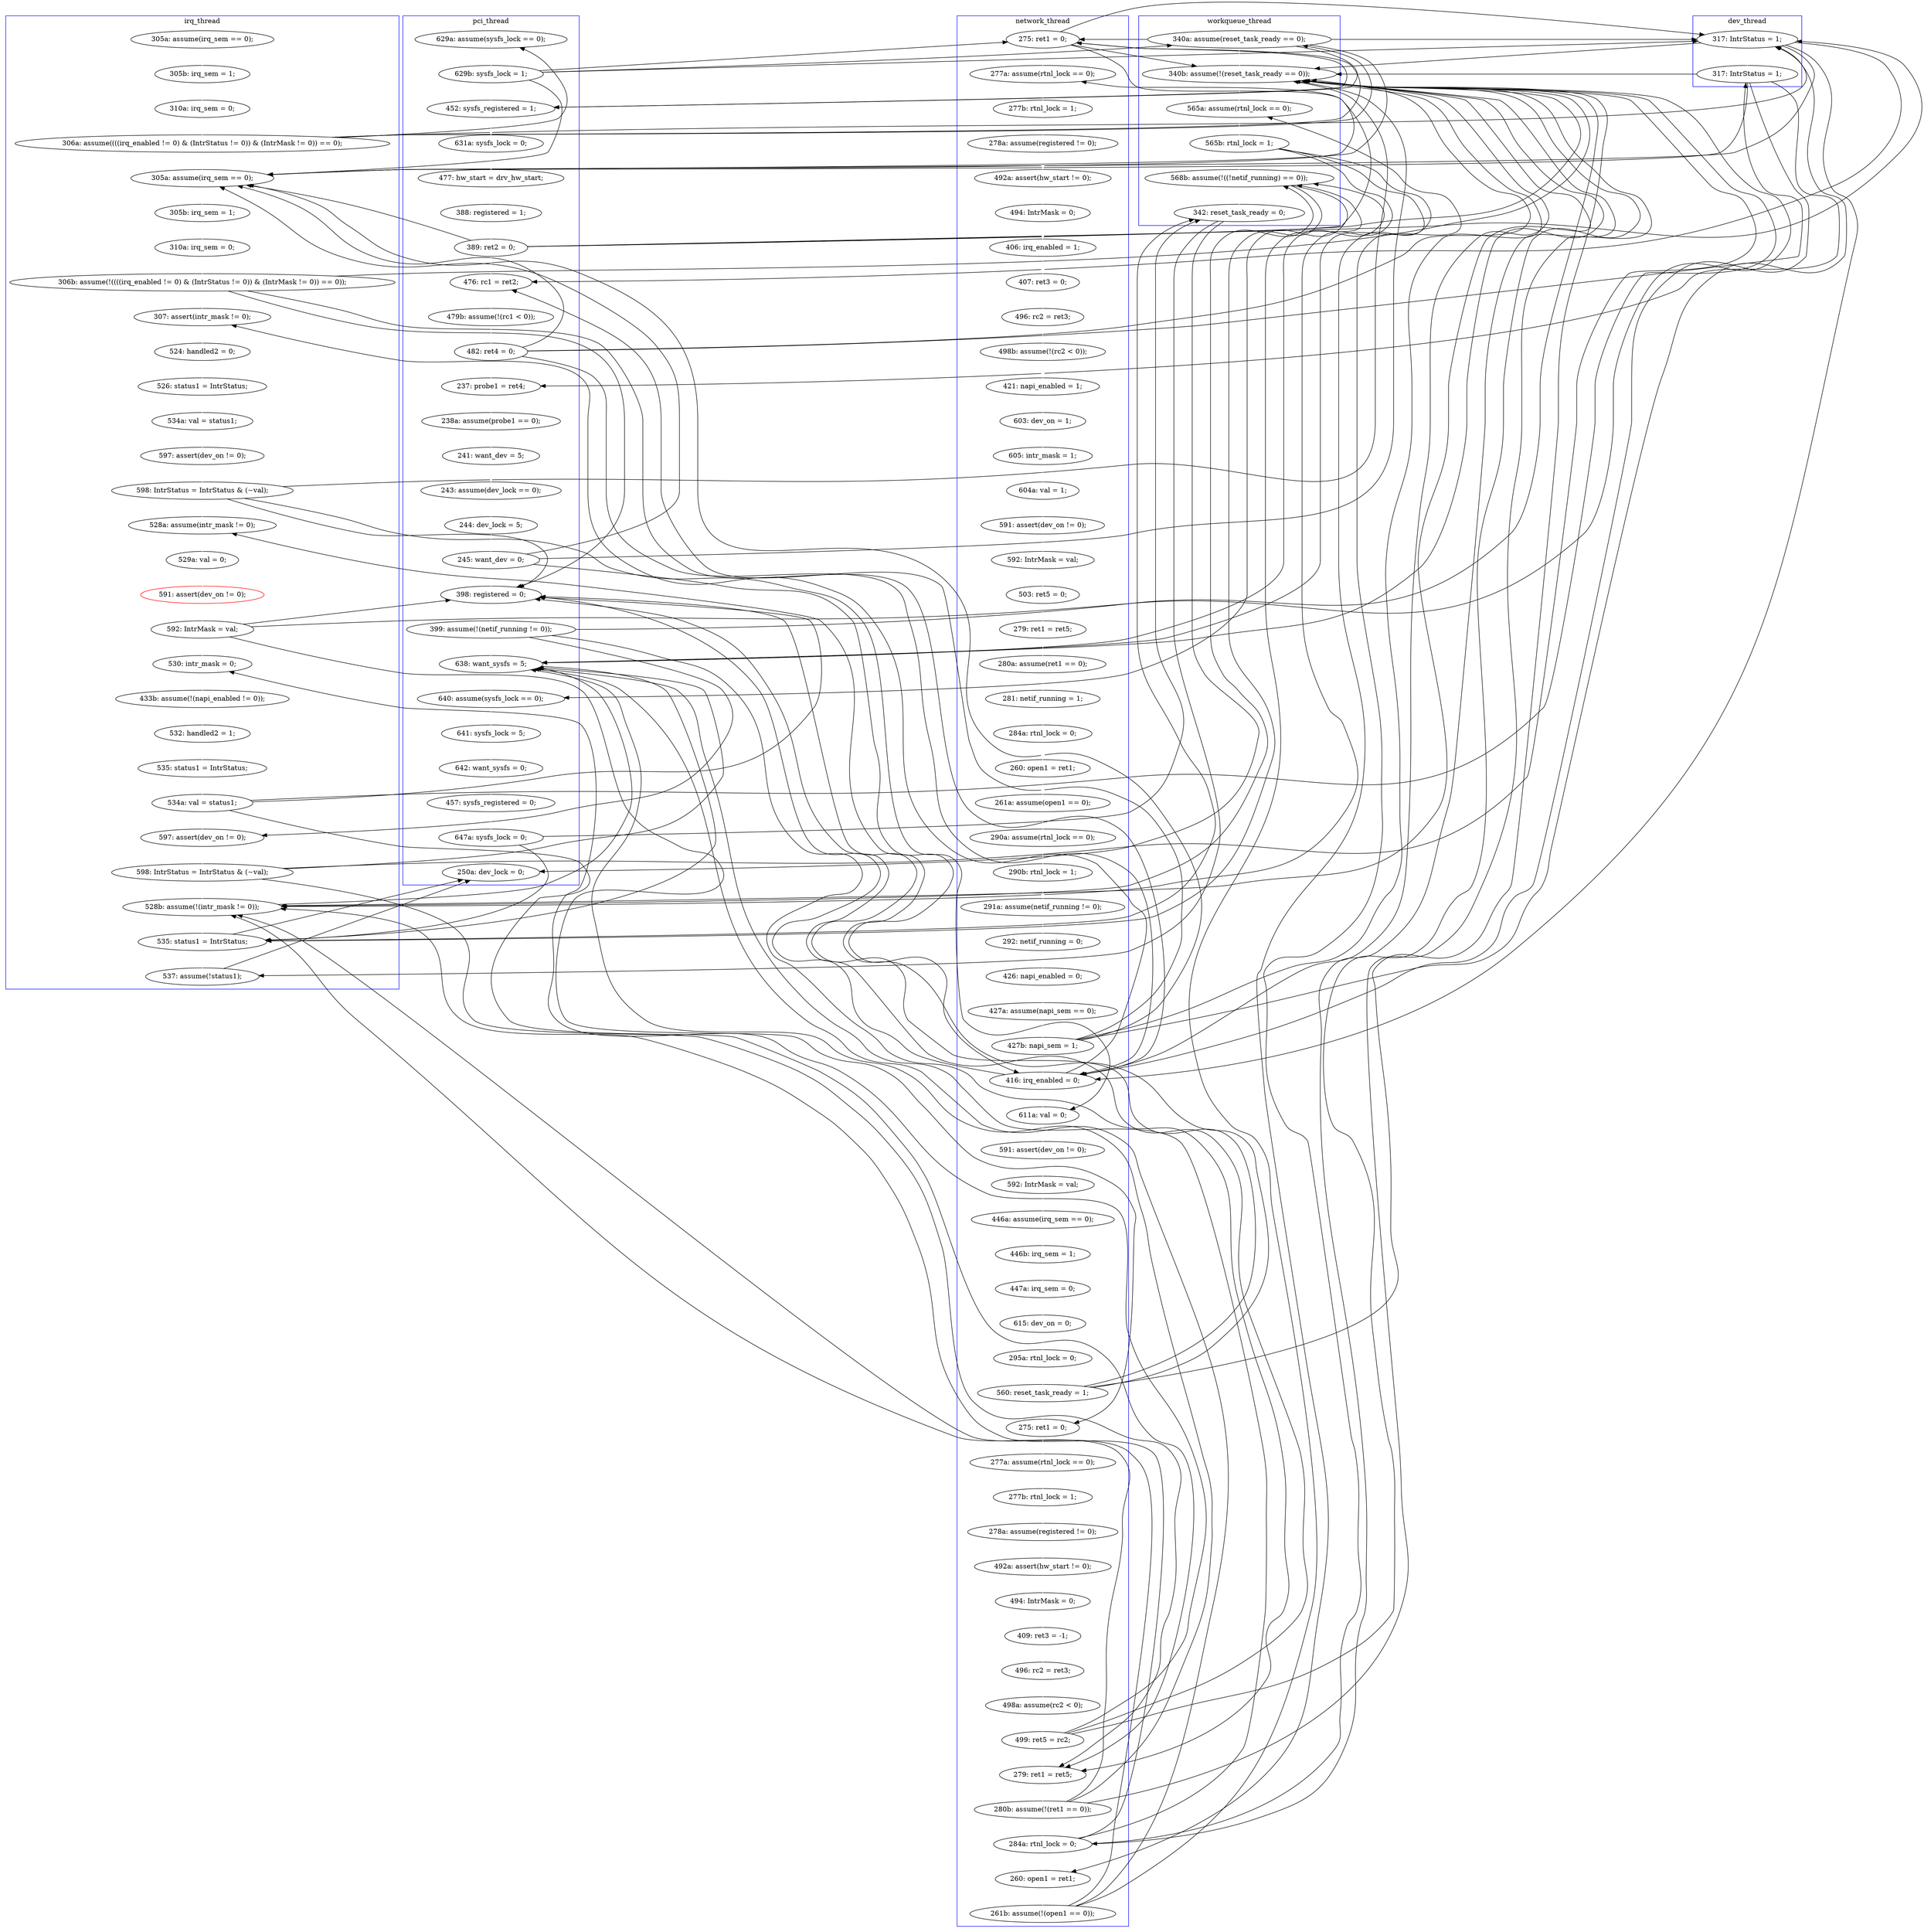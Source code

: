 digraph Counterexample {
	265 -> 283 [color = white, style = solid]
	170 -> 243 [color = black, style = solid, constraint = false]
	256 -> 272 [color = white, style = solid]
	149 -> 152 [color = black, style = solid, constraint = false]
	139 -> 140 [color = black, style = solid, constraint = false]
	53 -> 152 [color = black, style = solid, constraint = false]
	129 -> 158 [color = white, style = solid]
	71 -> 72 [color = white, style = solid]
	36 -> 53 [color = black, style = solid, constraint = false]
	232 -> 236 [color = white, style = solid]
	122 -> 127 [color = white, style = solid]
	129 -> 251 [color = black, style = solid, constraint = false]
	228 -> 229 [color = white, style = solid]
	42 -> 133 [color = black, style = solid, constraint = false]
	250 -> 251 [color = black, style = solid, constraint = false]
	68 -> 251 [color = black, style = solid, constraint = false]
	140 -> 152 [color = black, style = solid, constraint = false]
	33 -> 36 [color = white, style = solid]
	30 -> 31 [color = white, style = solid]
	154 -> 156 [color = white, style = solid]
	53 -> 251 [color = black, style = solid, constraint = false]
	170 -> 198 [color = white, style = solid]
	146 -> 147 [color = white, style = solid]
	289 -> 300 [color = black, style = solid, constraint = false]
	282 -> 300 [color = white, style = solid]
	250 -> 265 [color = black, style = solid, constraint = false]
	208 -> 209 [color = white, style = solid]
	282 -> 286 [color = black, style = solid, constraint = false]
	263 -> 270 [color = black, style = solid, constraint = false]
	139 -> 142 [color = white, style = solid]
	159 -> 164 [color = white, style = solid]
	158 -> 243 [color = black, style = solid, constraint = false]
	127 -> 128 [color = white, style = solid]
	79 -> 80 [color = white, style = solid]
	119 -> 121 [color = white, style = solid]
	36 -> 41 [color = black, style = solid, constraint = false]
	212 -> 218 [color = white, style = solid]
	274 -> 275 [color = white, style = solid]
	31 -> 33 [color = white, style = solid]
	99 -> 101 [color = white, style = solid]
	148 -> 149 [color = white, style = solid]
	174 -> 176 [color = white, style = solid]
	244 -> 270 [color = white, style = solid]
	140 -> 142 [color = black, style = solid, constraint = false]
	129 -> 152 [color = black, style = solid, constraint = false]
	286 -> 300 [color = black, style = solid, constraint = false]
	270 -> 283 [color = black, style = solid, constraint = false]
	263 -> 272 [color = black, style = solid, constraint = false]
	152 -> 153 [color = white, style = solid]
	98 -> 99 [color = white, style = solid]
	265 -> 272 [color = black, style = solid, constraint = false]
	225 -> 228 [color = white, style = solid]
	133 -> 140 [color = white, style = solid]
	209 -> 212 [color = white, style = solid]
	68 -> 71 [color = black, style = solid, constraint = false]
	193 -> 243 [color = black, style = solid, constraint = false]
	72 -> 74 [color = white, style = solid]
	36 -> 133 [color = black, style = solid, constraint = false]
	42 -> 49 [color = black, style = solid, constraint = false]
	253 -> 265 [color = black, style = solid, constraint = false]
	87 -> 90 [color = white, style = solid]
	246 -> 265 [color = white, style = solid]
	118 -> 119 [color = white, style = solid]
	250 -> 253 [color = white, style = solid]
	115 -> 118 [color = white, style = solid]
	74 -> 79 [color = white, style = solid]
	36 -> 49 [color = black, style = solid, constraint = false]
	170 -> 251 [color = black, style = solid, constraint = false]
	229 -> 243 [color = black, style = solid, constraint = false]
	169 -> 170 [color = white, style = solid]
	49 -> 53 [color = black, style = solid, constraint = false]
	140 -> 158 [color = black, style = solid, constraint = false]
	251 -> 270 [color = black, style = solid, constraint = false]
	49 -> 251 [color = white, style = solid]
	167 -> 169 [color = white, style = solid]
	241 -> 243 [color = black, style = solid, constraint = false]
	149 -> 251 [color = black, style = solid, constraint = false]
	156 -> 243 [color = black, style = solid, constraint = false]
	243 -> 244 [color = white, style = solid]
	251 -> 255 [color = white, style = solid]
	112 -> 115 [color = white, style = solid]
	101 -> 102 [color = white, style = solid]
	158 -> 159 [color = black, style = solid, constraint = false]
	253 -> 255 [color = black, style = solid, constraint = false]
	207 -> 208 [color = white, style = solid]
	68 -> 133 [color = black, style = solid, constraint = false]
	129 -> 135 [color = black, style = solid, constraint = false]
	272 -> 273 [color = black, style = solid, constraint = false]
	275 -> 278 [color = white, style = solid]
	102 -> 105 [color = white, style = solid]
	224 -> 225 [color = white, style = solid]
	250 -> 270 [color = black, style = solid, constraint = false]
	272 -> 283 [color = black, style = solid, constraint = false]
	244 -> 245 [color = black, style = solid, constraint = false]
	170 -> 174 [color = black, style = solid, constraint = false]
	202 -> 207 [color = black, style = solid, constraint = false]
	145 -> 146 [color = white, style = solid]
	256 -> 270 [color = black, style = solid, constraint = false]
	165 -> 167 [color = white, style = solid]
	105 -> 106 [color = white, style = solid]
	251 -> 253 [color = black, style = solid, constraint = false]
	265 -> 270 [color = black, style = solid, constraint = false]
	202 -> 232 [color = white, style = solid]
	109 -> 110 [color = white, style = solid]
	156 -> 159 [color = white, style = solid]
	278 -> 282 [color = white, style = solid]
	129 -> 133 [color = black, style = solid, constraint = false]
	283 -> 300 [color = black, style = solid, constraint = false]
	53 -> 58 [color = black, style = solid, constraint = false]
	236 -> 238 [color = white, style = solid]
	147 -> 148 [color = white, style = solid]
	139 -> 251 [color = black, style = solid, constraint = false]
	286 -> 289 [color = black, style = solid, constraint = false]
	273 -> 274 [color = white, style = solid]
	272 -> 286 [color = white, style = solid]
	49 -> 58 [color = black, style = solid, constraint = false]
	158 -> 174 [color = white, style = solid]
	67 -> 68 [color = white, style = solid]
	110 -> 111 [color = white, style = solid]
	253 -> 270 [color = black, style = solid, constraint = false]
	229 -> 251 [color = black, style = solid, constraint = false]
	128 -> 129 [color = white, style = solid]
	80 -> 85 [color = white, style = solid]
	41 -> 42 [color = white, style = solid]
	111 -> 112 [color = white, style = solid]
	193 -> 251 [color = black, style = solid, constraint = false]
	244 -> 251 [color = black, style = solid, constraint = false]
	49 -> 152 [color = black, style = solid, constraint = false]
	246 -> 251 [color = black, style = solid, constraint = false]
	139 -> 152 [color = black, style = solid, constraint = false]
	62 -> 67 [color = white, style = solid]
	193 -> 207 [color = white, style = solid]
	49 -> 133 [color = black, style = solid, constraint = false]
	247 -> 250 [color = white, style = solid]
	139 -> 158 [color = black, style = solid, constraint = false]
	138 -> 139 [color = white, style = solid]
	60 -> 62 [color = white, style = solid]
	256 -> 265 [color = black, style = solid, constraint = false]
	238 -> 239 [color = white, style = solid]
	133 -> 135 [color = black, style = solid, constraint = false]
	85 -> 86 [color = white, style = solid]
	185 -> 188 [color = white, style = solid]
	181 -> 182 [color = white, style = solid]
	201 -> 202 [color = white, style = solid]
	140 -> 251 [color = black, style = solid, constraint = false]
	149 -> 158 [color = black, style = solid, constraint = false]
	241 -> 251 [color = black, style = solid, constraint = false]
	199 -> 201 [color = white, style = solid]
	90 -> 93 [color = white, style = solid]
	263 -> 265 [color = black, style = solid, constraint = false]
	133 -> 152 [color = black, style = solid, constraint = false]
	42 -> 58 [color = white, style = solid]
	246 -> 247 [color = black, style = solid, constraint = false]
	256 -> 260 [color = black, style = solid, constraint = false]
	86 -> 87 [color = white, style = solid]
	42 -> 53 [color = black, style = solid, constraint = false]
	93 -> 97 [color = white, style = solid]
	149 -> 243 [color = white, style = solid]
	133 -> 158 [color = black, style = solid, constraint = false]
	282 -> 283 [color = black, style = solid, constraint = false]
	135 -> 138 [color = white, style = solid]
	153 -> 154 [color = white, style = solid]
	239 -> 241 [color = white, style = solid]
	177 -> 181 [color = white, style = solid]
	253 -> 260 [color = white, style = solid]
	283 -> 286 [color = black, style = solid, constraint = false]
	229 -> 247 [color = white, style = solid]
	68 -> 135 [color = white, style = solid]
	283 -> 289 [color = white, style = solid]
	53 -> 71 [color = white, style = solid]
	244 -> 247 [color = black, style = solid, constraint = false]
	156 -> 158 [color = black, style = solid, constraint = false]
	142 -> 145 [color = white, style = solid]
	133 -> 251 [color = black, style = solid, constraint = false]
	158 -> 251 [color = black, style = solid, constraint = false]
	202 -> 251 [color = black, style = solid, constraint = false]
	42 -> 152 [color = black, style = solid, constraint = false]
	97 -> 98 [color = white, style = solid]
	176 -> 177 [color = white, style = solid]
	183 -> 185 [color = white, style = solid]
	218 -> 219 [color = white, style = solid]
	270 -> 272 [color = black, style = solid, constraint = false]
	164 -> 165 [color = white, style = solid]
	219 -> 224 [color = white, style = solid]
	193 -> 198 [color = black, style = solid, constraint = false]
	106 -> 109 [color = white, style = solid]
	182 -> 183 [color = white, style = solid]
	241 -> 247 [color = black, style = solid, constraint = false]
	188 -> 193 [color = white, style = solid]
	260 -> 263 [color = white, style = solid]
	121 -> 122 [color = white, style = solid]
	58 -> 60 [color = white, style = solid]
	53 -> 133 [color = black, style = solid, constraint = false]
	68 -> 152 [color = black, style = solid, constraint = false]
	36 -> 152 [color = white, style = solid]
	245 -> 246 [color = white, style = solid]
	255 -> 256 [color = white, style = solid]
	270 -> 273 [color = white, style = solid]
	198 -> 199 [color = white, style = solid]
	202 -> 243 [color = black, style = solid, constraint = false]
	251 -> 265 [color = black, style = solid, constraint = false]
	156 -> 251 [color = black, style = solid, constraint = false]
	246 -> 270 [color = black, style = solid, constraint = false]
	229 -> 232 [color = black, style = solid, constraint = false]
	241 -> 245 [color = white, style = solid]
	subgraph cluster7 {
		label = dev_thread
		color = blue
		133  [label = "317: IntrStatus = 1;"]
		140  [label = "317: IntrStatus = 1;"]
	}
	subgraph cluster5 {
		label = workqueue_thread
		color = blue
		286  [label = "342: reset_task_ready = 0;"]
		49  [label = "340a: assume(reset_task_ready == 0);"]
		255  [label = "565a: assume(rtnl_lock == 0);"]
		251  [label = "340b: assume(!(reset_task_ready == 0));"]
		256  [label = "565b: rtnl_lock = 1;"]
		272  [label = "568b: assume(!((!netif_running) == 0));"]
	}
	subgraph cluster1 {
		label = pci_thread
		color = blue
		244  [label = "399: assume(!(netif_running != 0));"]
		300  [label = "250a: dev_lock = 0;"]
		273  [label = "640: assume(sysfs_lock == 0);"]
		135  [label = "476: rc1 = ret2;"]
		148  [label = "244: dev_lock = 5;"]
		42  [label = "629b: sysfs_lock = 1;"]
		275  [label = "642: want_sysfs = 0;"]
		68  [label = "389: ret2 = 0;"]
		60  [label = "631a: sysfs_lock = 0;"]
		58  [label = "452: sysfs_registered = 1;"]
		243  [label = "398: registered = 0;"]
		62  [label = "477: hw_start = drv_hw_start;"]
		270  [label = "638: want_sysfs = 5;"]
		274  [label = "641: sysfs_lock = 5;"]
		278  [label = "457: sysfs_registered = 0;"]
		147  [label = "243: assume(dev_lock == 0);"]
		142  [label = "237: probe1 = ret4;"]
		145  [label = "238a: assume(probe1 == 0);"]
		139  [label = "482: ret4 = 0;"]
		146  [label = "241: want_dev = 5;"]
		138  [label = "479b: assume(!(rc1 < 0));"]
		282  [label = "647a: sysfs_lock = 0;"]
		149  [label = "245: want_dev = 0;"]
		41  [label = "629a: assume(sysfs_lock == 0);"]
		67  [label = "388: registered = 1;"]
	}
	subgraph cluster3 {
		label = irq_thread
		color = blue
		33  [label = "310a: irq_sem = 0;"]
		154  [label = "310a: irq_sem = 0;"]
		202  [label = "592: IntrMask = val;"]
		169  [label = "597: assert(dev_on != 0);"]
		153  [label = "305b: irq_sem = 1;"]
		156  [label = "306b: assume(!((((irq_enabled != 0) & (IntrStatus != 0)) & (IntrMask != 0)) == 0));"]
		283  [label = "535: status1 = IntrStatus;"]
		246  [label = "598: IntrStatus = IntrStatus & (~val);"]
		201  [label = "591: assert(dev_on != 0);", color = red]
		238  [label = "532: handled2 = 1;"]
		170  [label = "598: IntrStatus = IntrStatus & (~val);"]
		236  [label = "433b: assume(!(napi_enabled != 0));"]
		152  [label = "305a: assume(irq_sem == 0);"]
		164  [label = "524: handled2 = 0;"]
		167  [label = "534a: val = status1;"]
		239  [label = "535: status1 = IntrStatus;"]
		232  [label = "530: intr_mask = 0;"]
		198  [label = "528a: assume(intr_mask != 0);"]
		159  [label = "307: assert(intr_mask != 0);"]
		289  [label = "537: assume(!status1);"]
		245  [label = "597: assert(dev_on != 0);"]
		165  [label = "526: status1 = IntrStatus;"]
		30  [label = "305a: assume(irq_sem == 0);"]
		31  [label = "305b: irq_sem = 1;"]
		265  [label = "528b: assume(!(intr_mask != 0));"]
		241  [label = "534a: val = status1;"]
		199  [label = "529a: val = 0;"]
		36  [label = "306a: assume((((irq_enabled != 0) & (IntrStatus != 0)) & (IntrMask != 0)) == 0);"]
	}
	subgraph cluster2 {
		label = network_thread
		color = blue
		177  [label = "592: IntrMask = val;"]
		188  [label = "295a: rtnl_lock = 0;"]
		111  [label = "284a: rtnl_lock = 0;"]
		98  [label = "605: intr_mask = 1;"]
		112  [label = "260: open1 = ret1;"]
		225  [label = "496: rc2 = ret3;"]
		99  [label = "604a: val = 1;"]
		93  [label = "421: napi_enabled = 1;"]
		86  [label = "407: ret3 = 0;"]
		127  [label = "426: napi_enabled = 0;"]
		263  [label = "261b: assume(!(open1 == 0));"]
		182  [label = "446b: irq_sem = 1;"]
		183  [label = "447a: irq_sem = 0;"]
		158  [label = "416: irq_enabled = 0;"]
		253  [label = "284a: rtnl_lock = 0;"]
		121  [label = "291a: assume(netif_running != 0);"]
		71  [label = "277a: assume(rtnl_lock == 0);"]
		90  [label = "498b: assume(!(rc2 < 0));"]
		229  [label = "499: ret5 = rc2;"]
		224  [label = "409: ret3 = -1;"]
		176  [label = "591: assert(dev_on != 0);"]
		209  [label = "277b: rtnl_lock = 1;"]
		115  [label = "261a: assume(open1 == 0);"]
		207  [label = "275: ret1 = 0;"]
		105  [label = "503: ret5 = 0;"]
		260  [label = "260: open1 = ret1;"]
		228  [label = "498a: assume(rc2 < 0);"]
		193  [label = "560: reset_task_ready = 1;"]
		110  [label = "281: netif_running = 1;"]
		74  [label = "278a: assume(registered != 0);"]
		219  [label = "494: IntrMask = 0;"]
		85  [label = "406: irq_enabled = 1;"]
		118  [label = "290a: assume(rtnl_lock == 0);"]
		53  [label = "275: ret1 = 0;"]
		250  [label = "280b: assume(!(ret1 == 0));"]
		72  [label = "277b: rtnl_lock = 1;"]
		87  [label = "496: rc2 = ret3;"]
		119  [label = "290b: rtnl_lock = 1;"]
		106  [label = "279: ret1 = ret5;"]
		129  [label = "427b: napi_sem = 1;"]
		247  [label = "279: ret1 = ret5;"]
		122  [label = "292: netif_running = 0;"]
		174  [label = "611a: val = 0;"]
		79  [label = "492a: assert(hw_start != 0);"]
		101  [label = "591: assert(dev_on != 0);"]
		185  [label = "615: dev_on = 0;"]
		102  [label = "592: IntrMask = val;"]
		208  [label = "277a: assume(rtnl_lock == 0);"]
		80  [label = "494: IntrMask = 0;"]
		97  [label = "603: dev_on = 1;"]
		128  [label = "427a: assume(napi_sem == 0);"]
		218  [label = "492a: assert(hw_start != 0);"]
		181  [label = "446a: assume(irq_sem == 0);"]
		109  [label = "280a: assume(ret1 == 0);"]
		212  [label = "278a: assume(registered != 0);"]
	}
}